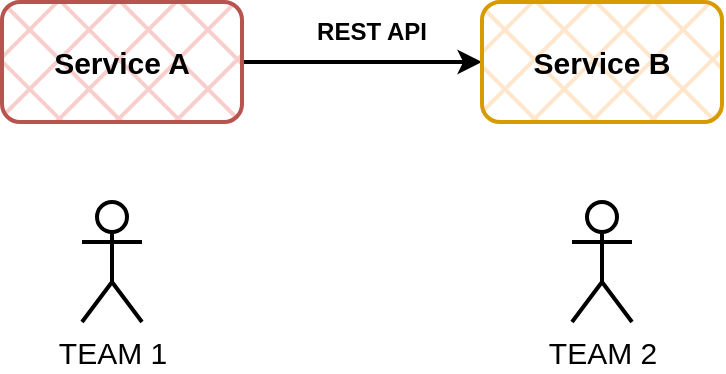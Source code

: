 <mxfile version="24.7.5">
  <diagram id="r1lJz0A7Nyj0sMlimptT" name="Страница 1">
    <mxGraphModel dx="1114" dy="894" grid="1" gridSize="10" guides="1" tooltips="1" connect="1" arrows="1" fold="1" page="1" pageScale="1" pageWidth="1169" pageHeight="827" math="0" shadow="0">
      <root>
        <mxCell id="0" />
        <mxCell id="1" parent="0" />
        <mxCell id="MNl9ufRquMUtiWXG3f_k-2" style="edgeStyle=orthogonalEdgeStyle;rounded=0;orthogonalLoop=1;jettySize=auto;html=1;strokeWidth=2;" edge="1" parent="1" source="mdWx8ZD84mnnf48JrDrc-1" target="mdWx8ZD84mnnf48JrDrc-2">
          <mxGeometry relative="1" as="geometry" />
        </mxCell>
        <mxCell id="mdWx8ZD84mnnf48JrDrc-1" value="Service A" style="rounded=1;whiteSpace=wrap;html=1;strokeWidth=2;fontSize=15;fontStyle=1;fillColor=#f8cecc;strokeColor=#b85450;fillStyle=cross-hatch;" parent="1" vertex="1">
          <mxGeometry x="310" y="290" width="120" height="60" as="geometry" />
        </mxCell>
        <mxCell id="mdWx8ZD84mnnf48JrDrc-2" value="Service B" style="rounded=1;whiteSpace=wrap;html=1;strokeWidth=2;fontSize=15;fontStyle=1;fillColor=#ffe6cc;strokeColor=#d79b00;fillStyle=cross-hatch;" parent="1" vertex="1">
          <mxGeometry x="550" y="290" width="120" height="60" as="geometry" />
        </mxCell>
        <mxCell id="mdWx8ZD84mnnf48JrDrc-4" value="TEAM 1" style="shape=umlActor;verticalLabelPosition=bottom;verticalAlign=top;html=1;outlineConnect=0;fontSize=15;strokeWidth=2;" parent="1" vertex="1">
          <mxGeometry x="350" y="390" width="30" height="60" as="geometry" />
        </mxCell>
        <mxCell id="mdWx8ZD84mnnf48JrDrc-5" value="TEAM 2" style="shape=umlActor;verticalLabelPosition=bottom;verticalAlign=top;html=1;outlineConnect=0;fontSize=15;strokeWidth=2;" parent="1" vertex="1">
          <mxGeometry x="595" y="390" width="30" height="60" as="geometry" />
        </mxCell>
        <mxCell id="bo4t_Jb4_6fKJdvoGLDs-14" value="REST API" style="text;html=1;strokeColor=none;fillColor=none;align=center;verticalAlign=middle;whiteSpace=wrap;rounded=0;fontStyle=1" parent="1" vertex="1">
          <mxGeometry x="460" y="290" width="70" height="30" as="geometry" />
        </mxCell>
      </root>
    </mxGraphModel>
  </diagram>
</mxfile>
